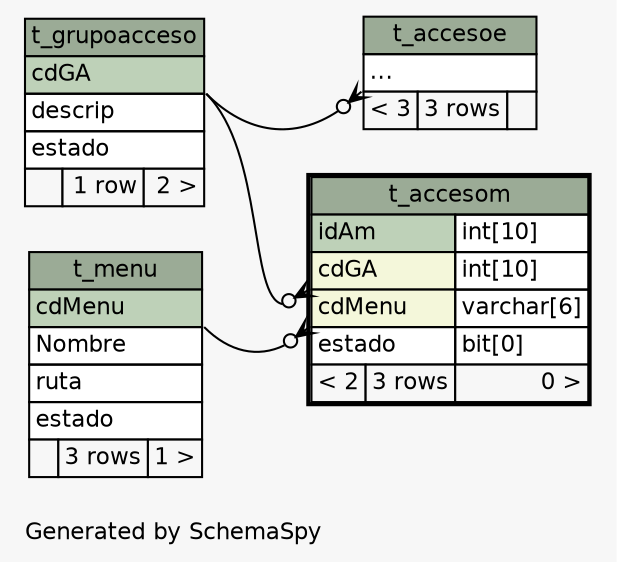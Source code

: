 // dot null on Windows 7 6.1
// SchemaSpy rev 590
digraph "twoDegreesRelationshipsDiagram" {
  graph [
    rankdir="RL"
    bgcolor="#f7f7f7"
    label="\nGenerated by SchemaSpy"
    labeljust="l"
    nodesep="0.18"
    ranksep="0.46"
    fontname="Helvetica"
    fontsize="11"
  ];
  node [
    fontname="Helvetica"
    fontsize="11"
    shape="plaintext"
  ];
  edge [
    arrowsize="0.8"
  ];
  "t_accesoe":"elipses":sw -> "t_grupoacceso":"cdGA":se [arrowhead=none dir=back arrowtail=crowodot];
  "t_accesom":"cdGA":sw -> "t_grupoacceso":"cdGA":se [arrowhead=none dir=back arrowtail=crowodot];
  "t_accesom":"cdMenu":sw -> "t_menu":"cdMenu":se [arrowhead=none dir=back arrowtail=crowodot];
  "t_accesoe" [
    label=<
    <TABLE BORDER="0" CELLBORDER="1" CELLSPACING="0" BGCOLOR="#ffffff">
      <TR><TD COLSPAN="3" BGCOLOR="#9bab96" ALIGN="CENTER">t_accesoe</TD></TR>
      <TR><TD PORT="elipses" COLSPAN="3" ALIGN="LEFT">...</TD></TR>
      <TR><TD ALIGN="LEFT" BGCOLOR="#f7f7f7">&lt; 3</TD><TD ALIGN="RIGHT" BGCOLOR="#f7f7f7">3 rows</TD><TD ALIGN="RIGHT" BGCOLOR="#f7f7f7">  </TD></TR>
    </TABLE>>
    URL="t_accesoe.html"
    tooltip="t_accesoe"
  ];
  "t_accesom" [
    label=<
    <TABLE BORDER="2" CELLBORDER="1" CELLSPACING="0" BGCOLOR="#ffffff">
      <TR><TD COLSPAN="3" BGCOLOR="#9bab96" ALIGN="CENTER">t_accesom</TD></TR>
      <TR><TD PORT="idAm" COLSPAN="2" BGCOLOR="#bed1b8" ALIGN="LEFT">idAm</TD><TD PORT="idAm.type" ALIGN="LEFT">int[10]</TD></TR>
      <TR><TD PORT="cdGA" COLSPAN="2" BGCOLOR="#f4f7da" ALIGN="LEFT">cdGA</TD><TD PORT="cdGA.type" ALIGN="LEFT">int[10]</TD></TR>
      <TR><TD PORT="cdMenu" COLSPAN="2" BGCOLOR="#f4f7da" ALIGN="LEFT">cdMenu</TD><TD PORT="cdMenu.type" ALIGN="LEFT">varchar[6]</TD></TR>
      <TR><TD PORT="estado" COLSPAN="2" ALIGN="LEFT">estado</TD><TD PORT="estado.type" ALIGN="LEFT">bit[0]</TD></TR>
      <TR><TD ALIGN="LEFT" BGCOLOR="#f7f7f7">&lt; 2</TD><TD ALIGN="RIGHT" BGCOLOR="#f7f7f7">3 rows</TD><TD ALIGN="RIGHT" BGCOLOR="#f7f7f7">0 &gt;</TD></TR>
    </TABLE>>
    URL="t_accesom.html"
    tooltip="t_accesom"
  ];
  "t_grupoacceso" [
    label=<
    <TABLE BORDER="0" CELLBORDER="1" CELLSPACING="0" BGCOLOR="#ffffff">
      <TR><TD COLSPAN="3" BGCOLOR="#9bab96" ALIGN="CENTER">t_grupoacceso</TD></TR>
      <TR><TD PORT="cdGA" COLSPAN="3" BGCOLOR="#bed1b8" ALIGN="LEFT">cdGA</TD></TR>
      <TR><TD PORT="descrip" COLSPAN="3" ALIGN="LEFT">descrip</TD></TR>
      <TR><TD PORT="estado" COLSPAN="3" ALIGN="LEFT">estado</TD></TR>
      <TR><TD ALIGN="LEFT" BGCOLOR="#f7f7f7">  </TD><TD ALIGN="RIGHT" BGCOLOR="#f7f7f7">1 row</TD><TD ALIGN="RIGHT" BGCOLOR="#f7f7f7">2 &gt;</TD></TR>
    </TABLE>>
    URL="t_grupoacceso.html"
    tooltip="t_grupoacceso"
  ];
  "t_menu" [
    label=<
    <TABLE BORDER="0" CELLBORDER="1" CELLSPACING="0" BGCOLOR="#ffffff">
      <TR><TD COLSPAN="3" BGCOLOR="#9bab96" ALIGN="CENTER">t_menu</TD></TR>
      <TR><TD PORT="cdMenu" COLSPAN="3" BGCOLOR="#bed1b8" ALIGN="LEFT">cdMenu</TD></TR>
      <TR><TD PORT="Nombre" COLSPAN="3" ALIGN="LEFT">Nombre</TD></TR>
      <TR><TD PORT="ruta" COLSPAN="3" ALIGN="LEFT">ruta</TD></TR>
      <TR><TD PORT="estado" COLSPAN="3" ALIGN="LEFT">estado</TD></TR>
      <TR><TD ALIGN="LEFT" BGCOLOR="#f7f7f7">  </TD><TD ALIGN="RIGHT" BGCOLOR="#f7f7f7">3 rows</TD><TD ALIGN="RIGHT" BGCOLOR="#f7f7f7">1 &gt;</TD></TR>
    </TABLE>>
    URL="t_menu.html"
    tooltip="t_menu"
  ];
}
